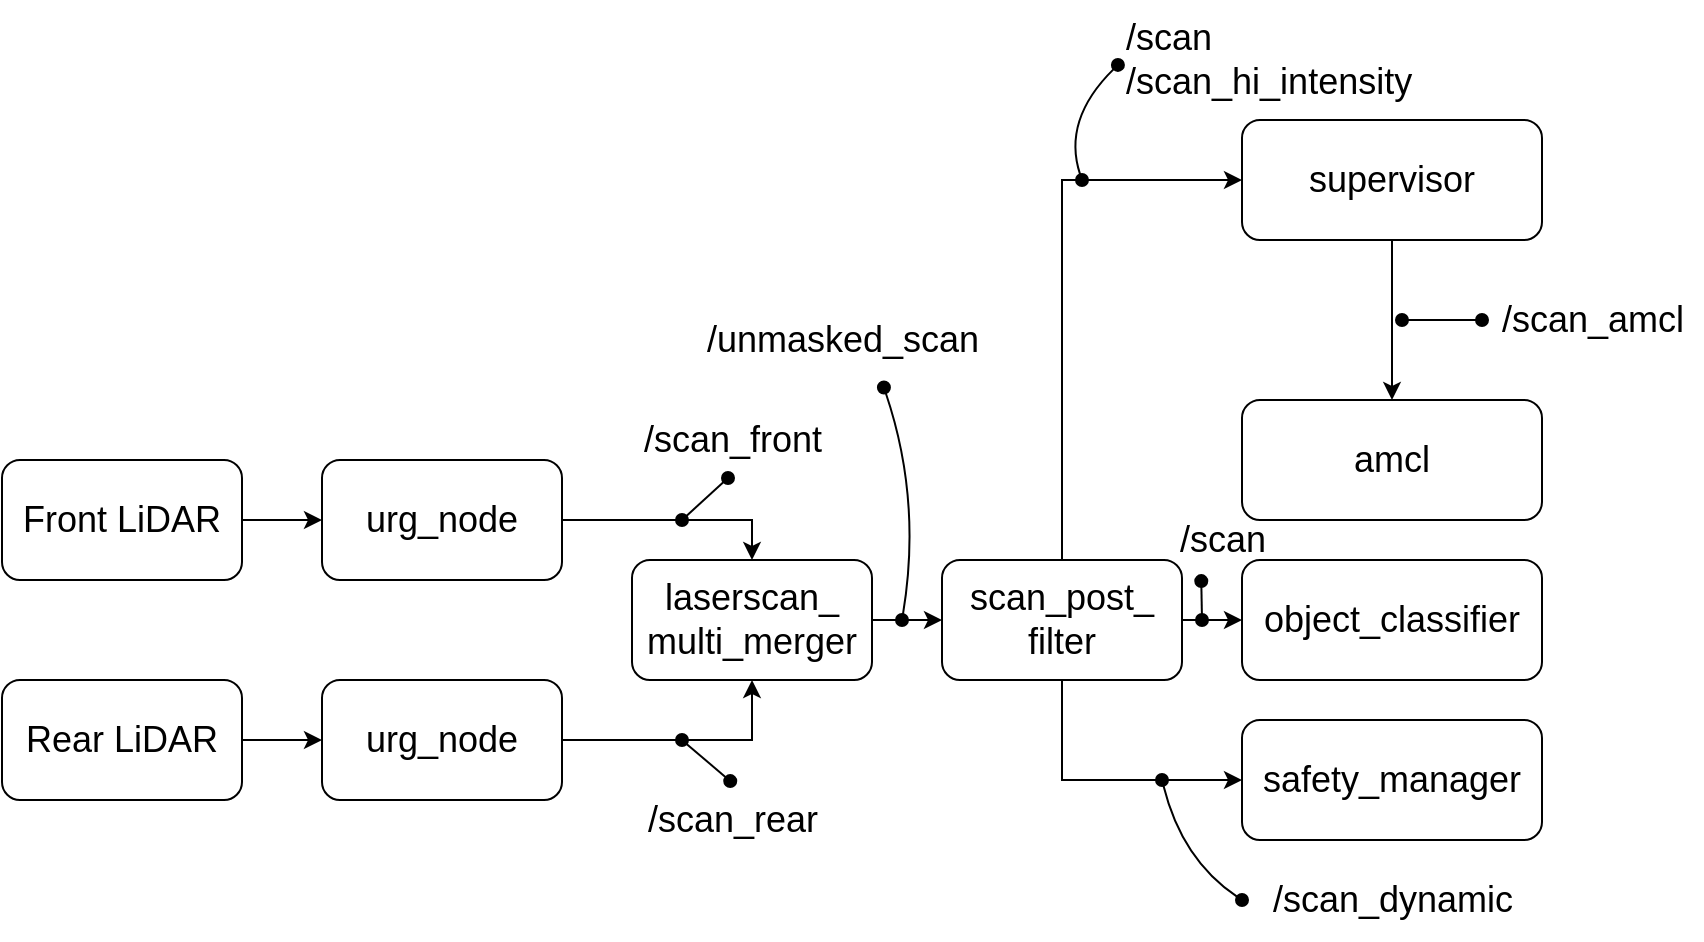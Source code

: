 <mxfile version="24.4.4" type="github">
  <diagram name="Page-1" id="QPxEbkuIlOFX7lfpo90y">
    <mxGraphModel dx="1999" dy="812" grid="1" gridSize="10" guides="1" tooltips="1" connect="1" arrows="1" fold="1" page="1" pageScale="1" pageWidth="850" pageHeight="1100" math="0" shadow="0">
      <root>
        <mxCell id="0" />
        <mxCell id="1" parent="0" />
        <mxCell id="ZeraCoXUNdHbXlrZxC8q-15" style="edgeStyle=orthogonalEdgeStyle;rounded=0;orthogonalLoop=1;jettySize=auto;html=1;exitX=1;exitY=0.5;exitDx=0;exitDy=0;entryX=0;entryY=0.5;entryDx=0;entryDy=0;" edge="1" parent="1" source="ZeraCoXUNdHbXlrZxC8q-4" target="ZeraCoXUNdHbXlrZxC8q-6">
          <mxGeometry relative="1" as="geometry" />
        </mxCell>
        <mxCell id="ZeraCoXUNdHbXlrZxC8q-4" value="Front LiDAR" style="rounded=1;whiteSpace=wrap;html=1;fontSize=18;" vertex="1" parent="1">
          <mxGeometry x="-800" y="270" width="120" height="60" as="geometry" />
        </mxCell>
        <mxCell id="ZeraCoXUNdHbXlrZxC8q-16" style="edgeStyle=orthogonalEdgeStyle;rounded=0;orthogonalLoop=1;jettySize=auto;html=1;exitX=1;exitY=0.5;exitDx=0;exitDy=0;entryX=0;entryY=0.5;entryDx=0;entryDy=0;" edge="1" parent="1" source="ZeraCoXUNdHbXlrZxC8q-5" target="ZeraCoXUNdHbXlrZxC8q-7">
          <mxGeometry relative="1" as="geometry" />
        </mxCell>
        <mxCell id="ZeraCoXUNdHbXlrZxC8q-5" value="Rear LiDAR" style="rounded=1;whiteSpace=wrap;html=1;fontSize=18;" vertex="1" parent="1">
          <mxGeometry x="-800" y="380" width="120" height="60" as="geometry" />
        </mxCell>
        <mxCell id="ZeraCoXUNdHbXlrZxC8q-21" style="edgeStyle=orthogonalEdgeStyle;rounded=0;orthogonalLoop=1;jettySize=auto;html=1;exitX=1;exitY=0.5;exitDx=0;exitDy=0;entryX=0.5;entryY=0;entryDx=0;entryDy=0;" edge="1" parent="1" source="ZeraCoXUNdHbXlrZxC8q-6" target="ZeraCoXUNdHbXlrZxC8q-8">
          <mxGeometry relative="1" as="geometry" />
        </mxCell>
        <mxCell id="ZeraCoXUNdHbXlrZxC8q-6" value="urg_node" style="rounded=1;whiteSpace=wrap;html=1;fontSize=18;" vertex="1" parent="1">
          <mxGeometry x="-640" y="270" width="120" height="60" as="geometry" />
        </mxCell>
        <mxCell id="ZeraCoXUNdHbXlrZxC8q-22" style="edgeStyle=orthogonalEdgeStyle;rounded=0;orthogonalLoop=1;jettySize=auto;html=1;exitX=1;exitY=0.5;exitDx=0;exitDy=0;entryX=0.5;entryY=1;entryDx=0;entryDy=0;" edge="1" parent="1" source="ZeraCoXUNdHbXlrZxC8q-7" target="ZeraCoXUNdHbXlrZxC8q-8">
          <mxGeometry relative="1" as="geometry" />
        </mxCell>
        <mxCell id="ZeraCoXUNdHbXlrZxC8q-7" value="urg_node" style="rounded=1;whiteSpace=wrap;html=1;fontSize=18;" vertex="1" parent="1">
          <mxGeometry x="-640" y="380" width="120" height="60" as="geometry" />
        </mxCell>
        <mxCell id="ZeraCoXUNdHbXlrZxC8q-23" style="edgeStyle=orthogonalEdgeStyle;rounded=0;orthogonalLoop=1;jettySize=auto;html=1;exitX=1;exitY=0.5;exitDx=0;exitDy=0;entryX=0;entryY=0.5;entryDx=0;entryDy=0;" edge="1" parent="1" source="ZeraCoXUNdHbXlrZxC8q-8" target="ZeraCoXUNdHbXlrZxC8q-9">
          <mxGeometry relative="1" as="geometry" />
        </mxCell>
        <mxCell id="ZeraCoXUNdHbXlrZxC8q-8" value="laserscan_&lt;div&gt;multi_merger&lt;/div&gt;" style="rounded=1;whiteSpace=wrap;html=1;fontSize=18;" vertex="1" parent="1">
          <mxGeometry x="-485" y="320" width="120" height="60" as="geometry" />
        </mxCell>
        <mxCell id="ZeraCoXUNdHbXlrZxC8q-25" style="edgeStyle=orthogonalEdgeStyle;rounded=0;orthogonalLoop=1;jettySize=auto;html=1;exitX=1;exitY=0.5;exitDx=0;exitDy=0;entryX=0;entryY=0.5;entryDx=0;entryDy=0;" edge="1" parent="1" source="ZeraCoXUNdHbXlrZxC8q-9" target="ZeraCoXUNdHbXlrZxC8q-11">
          <mxGeometry relative="1" as="geometry" />
        </mxCell>
        <mxCell id="ZeraCoXUNdHbXlrZxC8q-26" style="edgeStyle=orthogonalEdgeStyle;rounded=0;orthogonalLoop=1;jettySize=auto;html=1;exitX=0.5;exitY=1;exitDx=0;exitDy=0;entryX=0;entryY=0.5;entryDx=0;entryDy=0;" edge="1" parent="1" source="ZeraCoXUNdHbXlrZxC8q-9" target="ZeraCoXUNdHbXlrZxC8q-12">
          <mxGeometry relative="1" as="geometry" />
        </mxCell>
        <mxCell id="ZeraCoXUNdHbXlrZxC8q-42" style="edgeStyle=orthogonalEdgeStyle;rounded=0;orthogonalLoop=1;jettySize=auto;html=1;exitX=0.5;exitY=0;exitDx=0;exitDy=0;entryX=0;entryY=0.5;entryDx=0;entryDy=0;" edge="1" parent="1" source="ZeraCoXUNdHbXlrZxC8q-9" target="ZeraCoXUNdHbXlrZxC8q-39">
          <mxGeometry relative="1" as="geometry" />
        </mxCell>
        <mxCell id="ZeraCoXUNdHbXlrZxC8q-9" value="scan_post_&lt;div&gt;filter&lt;/div&gt;" style="rounded=1;whiteSpace=wrap;html=1;fontSize=18;" vertex="1" parent="1">
          <mxGeometry x="-330" y="320" width="120" height="60" as="geometry" />
        </mxCell>
        <mxCell id="ZeraCoXUNdHbXlrZxC8q-10" value="amcl" style="rounded=1;whiteSpace=wrap;html=1;fontSize=18;" vertex="1" parent="1">
          <mxGeometry x="-180" y="240" width="150" height="60" as="geometry" />
        </mxCell>
        <mxCell id="ZeraCoXUNdHbXlrZxC8q-11" value="object_classifier" style="rounded=1;whiteSpace=wrap;html=1;fontSize=18;" vertex="1" parent="1">
          <mxGeometry x="-180" y="320" width="150" height="60" as="geometry" />
        </mxCell>
        <mxCell id="ZeraCoXUNdHbXlrZxC8q-12" value="safety_manager" style="rounded=1;whiteSpace=wrap;html=1;fontSize=18;" vertex="1" parent="1">
          <mxGeometry x="-180" y="400" width="150" height="60" as="geometry" />
        </mxCell>
        <mxCell id="ZeraCoXUNdHbXlrZxC8q-27" value="/scan_front" style="text;html=1;align=center;verticalAlign=middle;resizable=0;points=[];autosize=1;strokeColor=none;fillColor=none;fontSize=18;" vertex="1" parent="1">
          <mxGeometry x="-490" y="240" width="110" height="40" as="geometry" />
        </mxCell>
        <mxCell id="ZeraCoXUNdHbXlrZxC8q-28" value="/scan_rear" style="text;html=1;align=center;verticalAlign=middle;resizable=0;points=[];autosize=1;strokeColor=none;fillColor=none;fontSize=18;" vertex="1" parent="1">
          <mxGeometry x="-490" y="430" width="110" height="40" as="geometry" />
        </mxCell>
        <mxCell id="ZeraCoXUNdHbXlrZxC8q-29" value="/unmasked_scan" style="text;html=1;align=center;verticalAlign=middle;resizable=0;points=[];autosize=1;strokeColor=none;fillColor=none;fontSize=18;" vertex="1" parent="1">
          <mxGeometry x="-460" y="190" width="160" height="40" as="geometry" />
        </mxCell>
        <mxCell id="ZeraCoXUNdHbXlrZxC8q-30" value="/scan_amcl" style="text;html=1;align=center;verticalAlign=middle;resizable=0;points=[];autosize=1;strokeColor=none;fillColor=none;fontSize=18;" vertex="1" parent="1">
          <mxGeometry x="-60" y="180" width="110" height="40" as="geometry" />
        </mxCell>
        <mxCell id="ZeraCoXUNdHbXlrZxC8q-31" value="/scan_dynamic" style="text;html=1;align=center;verticalAlign=middle;resizable=0;points=[];autosize=1;strokeColor=none;fillColor=none;fontSize=18;" vertex="1" parent="1">
          <mxGeometry x="-175" y="470" width="140" height="40" as="geometry" />
        </mxCell>
        <mxCell id="ZeraCoXUNdHbXlrZxC8q-32" value="/scan" style="text;html=1;align=center;verticalAlign=middle;resizable=0;points=[];autosize=1;strokeColor=none;fillColor=none;fontSize=18;" vertex="1" parent="1">
          <mxGeometry x="-225" y="290" width="70" height="40" as="geometry" />
        </mxCell>
        <mxCell id="ZeraCoXUNdHbXlrZxC8q-33" value="" style="curved=1;endArrow=oval;html=1;rounded=0;endFill=1;entryX=0.492;entryY=0.014;entryDx=0;entryDy=0;entryPerimeter=0;startArrow=oval;startFill=1;" edge="1" parent="1" target="ZeraCoXUNdHbXlrZxC8q-28">
          <mxGeometry width="50" height="50" relative="1" as="geometry">
            <mxPoint x="-460" y="410" as="sourcePoint" />
            <mxPoint x="-340" y="510" as="targetPoint" />
            <Array as="points">
              <mxPoint x="-460" y="410" />
            </Array>
          </mxGeometry>
        </mxCell>
        <mxCell id="ZeraCoXUNdHbXlrZxC8q-34" value="" style="curved=1;endArrow=oval;html=1;rounded=0;endFill=1;startArrow=oval;startFill=1;" edge="1" parent="1">
          <mxGeometry width="50" height="50" relative="1" as="geometry">
            <mxPoint x="-437" y="279" as="sourcePoint" />
            <mxPoint x="-460" y="300" as="targetPoint" />
            <Array as="points" />
          </mxGeometry>
        </mxCell>
        <mxCell id="ZeraCoXUNdHbXlrZxC8q-35" value="" style="curved=1;endArrow=oval;html=1;rounded=0;endFill=1;startArrow=oval;startFill=1;exitX=0.631;exitY=1.094;exitDx=0;exitDy=0;exitPerimeter=0;" edge="1" parent="1" source="ZeraCoXUNdHbXlrZxC8q-29">
          <mxGeometry width="50" height="50" relative="1" as="geometry">
            <mxPoint x="-307" y="280" as="sourcePoint" />
            <mxPoint x="-350" y="350" as="targetPoint" />
            <Array as="points">
              <mxPoint x="-340" y="290" />
            </Array>
          </mxGeometry>
        </mxCell>
        <mxCell id="ZeraCoXUNdHbXlrZxC8q-37" value="" style="curved=1;endArrow=oval;html=1;rounded=0;endFill=1;startArrow=oval;startFill=1;entryX=0.352;entryY=1.014;entryDx=0;entryDy=0;entryPerimeter=0;" edge="1" parent="1" target="ZeraCoXUNdHbXlrZxC8q-32">
          <mxGeometry width="50" height="50" relative="1" as="geometry">
            <mxPoint x="-200" y="350" as="sourcePoint" />
            <mxPoint x="-200" y="280" as="targetPoint" />
            <Array as="points" />
          </mxGeometry>
        </mxCell>
        <mxCell id="ZeraCoXUNdHbXlrZxC8q-38" value="" style="curved=1;endArrow=oval;html=1;rounded=0;endFill=1;startArrow=oval;startFill=1;" edge="1" parent="1">
          <mxGeometry width="50" height="50" relative="1" as="geometry">
            <mxPoint x="-220" y="430" as="sourcePoint" />
            <mxPoint x="-180" y="490" as="targetPoint" />
            <Array as="points">
              <mxPoint x="-210" y="470" />
            </Array>
          </mxGeometry>
        </mxCell>
        <mxCell id="ZeraCoXUNdHbXlrZxC8q-40" style="edgeStyle=orthogonalEdgeStyle;rounded=0;orthogonalLoop=1;jettySize=auto;html=1;exitX=0.5;exitY=1;exitDx=0;exitDy=0;entryX=0.5;entryY=0;entryDx=0;entryDy=0;" edge="1" parent="1" source="ZeraCoXUNdHbXlrZxC8q-39" target="ZeraCoXUNdHbXlrZxC8q-10">
          <mxGeometry relative="1" as="geometry" />
        </mxCell>
        <mxCell id="ZeraCoXUNdHbXlrZxC8q-39" value="supervisor" style="rounded=1;whiteSpace=wrap;html=1;fontSize=18;" vertex="1" parent="1">
          <mxGeometry x="-180" y="100" width="150" height="60" as="geometry" />
        </mxCell>
        <mxCell id="ZeraCoXUNdHbXlrZxC8q-41" value="" style="curved=1;endArrow=oval;html=1;rounded=0;endFill=1;startArrow=oval;startFill=1;" edge="1" parent="1" target="ZeraCoXUNdHbXlrZxC8q-30">
          <mxGeometry width="50" height="50" relative="1" as="geometry">
            <mxPoint x="-100" y="200" as="sourcePoint" />
            <mxPoint x="-40" y="260" as="targetPoint" />
            <Array as="points">
              <mxPoint x="-80" y="200" />
            </Array>
          </mxGeometry>
        </mxCell>
        <mxCell id="ZeraCoXUNdHbXlrZxC8q-43" value="/scan&lt;div&gt;/scan_hi_intensity&lt;/div&gt;" style="text;html=1;align=left;verticalAlign=middle;resizable=0;points=[];autosize=1;strokeColor=none;fillColor=none;fontSize=18;" vertex="1" parent="1">
          <mxGeometry x="-240" y="40" width="170" height="60" as="geometry" />
        </mxCell>
        <mxCell id="ZeraCoXUNdHbXlrZxC8q-44" value="" style="curved=1;endArrow=oval;html=1;rounded=0;endFill=1;startArrow=oval;startFill=1;entryX=-0.012;entryY=0.541;entryDx=0;entryDy=0;entryPerimeter=0;" edge="1" parent="1" target="ZeraCoXUNdHbXlrZxC8q-43">
          <mxGeometry width="50" height="50" relative="1" as="geometry">
            <mxPoint x="-260" y="130" as="sourcePoint" />
            <mxPoint x="-210" y="120" as="targetPoint" />
            <Array as="points">
              <mxPoint x="-270" y="100" />
            </Array>
          </mxGeometry>
        </mxCell>
      </root>
    </mxGraphModel>
  </diagram>
</mxfile>
